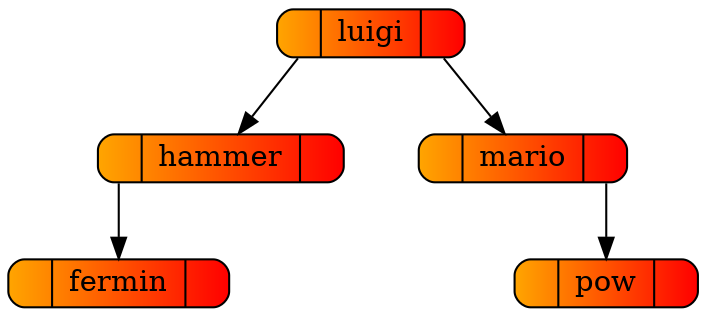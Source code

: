 digraph arbol
{
	rankdir=TB;
	ordering=out;	graph [splines=compound,nodesep=0.5];
	node [shape = record, style="rounded,filled", fillcolor="orange:red",width=0.7,height=0.2];

	Nodofermin[label="<izquierda>|fermin|<derecha>"];
	Nodohammer[label="<izquierda>|hammer|<derecha>"];
	Nodoluigi[label="<izquierda>|luigi|<derecha>"];
	Nodomario[label="<izquierda>|mario|<derecha>"];
	Nodopow[label="<izquierda>|pow|<derecha>"];


	Nodohammer:izquierda->Nodofermin;
	Nodoluigi:izquierda->Nodohammer;
	Nodoluigi:derecha->Nodomario;
	Nodomario:derecha->Nodopow;


}
